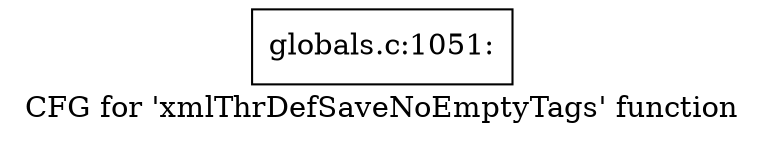 digraph "CFG for 'xmlThrDefSaveNoEmptyTags' function" {
	label="CFG for 'xmlThrDefSaveNoEmptyTags' function";

	Node0x4ad8470 [shape=record,label="{globals.c:1051:}"];
}
